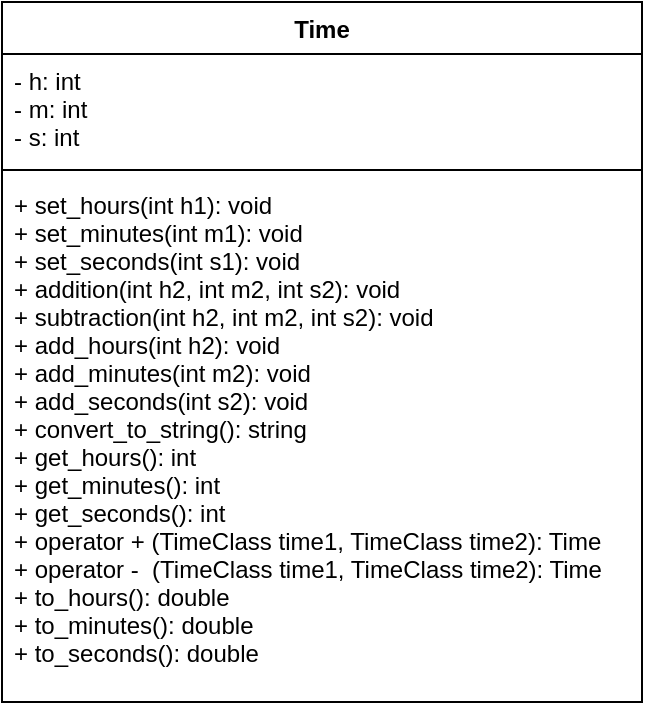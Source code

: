 <mxfile version="12.8.2" type="github"><diagram name="Page-1" id="e7e014a7-5840-1c2e-5031-d8a46d1fe8dd"><mxGraphModel dx="782" dy="470" grid="1" gridSize="10" guides="1" tooltips="1" connect="1" arrows="1" fold="1" page="1" pageScale="1" pageWidth="1169" pageHeight="826" background="#ffffff" math="0" shadow="0"><root><mxCell id="0"/><mxCell id="1" parent="0"/><mxCell id="mbhLRdpNNFLUTZb6Cwm8-41" value="Time" style="swimlane;fontStyle=1;align=center;verticalAlign=top;childLayout=stackLayout;horizontal=1;startSize=26;horizontalStack=0;resizeParent=1;resizeParentMax=0;resizeLast=0;collapsible=1;marginBottom=0;" vertex="1" parent="1"><mxGeometry x="320" y="330" width="320" height="350" as="geometry"/></mxCell><mxCell id="mbhLRdpNNFLUTZb6Cwm8-42" value="- h: int&#10;- m: int&#10;- s: int" style="text;strokeColor=none;fillColor=none;align=left;verticalAlign=top;spacingLeft=4;spacingRight=4;overflow=hidden;rotatable=0;points=[[0,0.5],[1,0.5]];portConstraint=eastwest;fontStyle=0" vertex="1" parent="mbhLRdpNNFLUTZb6Cwm8-41"><mxGeometry y="26" width="320" height="54" as="geometry"/></mxCell><mxCell id="mbhLRdpNNFLUTZb6Cwm8-43" value="" style="line;strokeWidth=1;fillColor=none;align=left;verticalAlign=middle;spacingTop=-1;spacingLeft=3;spacingRight=3;rotatable=0;labelPosition=right;points=[];portConstraint=eastwest;" vertex="1" parent="mbhLRdpNNFLUTZb6Cwm8-41"><mxGeometry y="80" width="320" height="8" as="geometry"/></mxCell><mxCell id="mbhLRdpNNFLUTZb6Cwm8-44" value="+ set_hours(int h1): void&#10;+ set_minutes(int m1): void&#10;+ set_seconds(int s1): void&#10;+ addition(int h2, int m2, int s2): void&#10;+ subtraction(int h2, int m2, int s2): void&#10;+ add_hours(int h2): void&#10;+ add_minutes(int m2): void&#10;+ add_seconds(int s2): void&#10;+ convert_to_string(): string&#10;+ get_hours(): int&#10;+ get_minutes(): int&#10;+ get_seconds(): int&#10;+ operator + (TimeClass time1, TimeClass time2): Time&#10;+ operator -  (TimeClass time1, TimeClass time2): Time&#10;+ to_hours(): double&#10;+ to_minutes(): double&#10;+ to_seconds(): double&#10;&#10;" style="text;strokeColor=none;fillColor=none;align=left;verticalAlign=top;spacingLeft=4;spacingRight=4;overflow=hidden;rotatable=0;points=[[0,0.5],[1,0.5]];portConstraint=eastwest;" vertex="1" parent="mbhLRdpNNFLUTZb6Cwm8-41"><mxGeometry y="88" width="320" height="262" as="geometry"/></mxCell></root></mxGraphModel></diagram></mxfile>